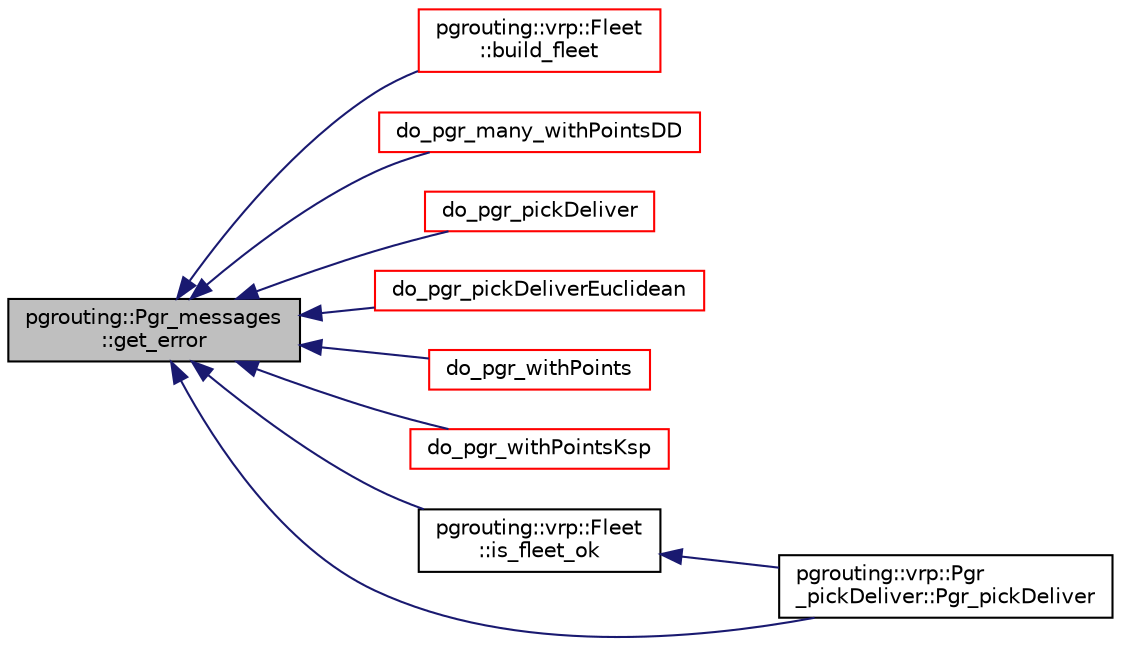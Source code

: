 digraph "pgrouting::Pgr_messages::get_error"
{
  edge [fontname="Helvetica",fontsize="10",labelfontname="Helvetica",labelfontsize="10"];
  node [fontname="Helvetica",fontsize="10",shape=record];
  rankdir="LR";
  Node15 [label="pgrouting::Pgr_messages\l::get_error",height=0.2,width=0.4,color="black", fillcolor="grey75", style="filled", fontcolor="black"];
  Node15 -> Node16 [dir="back",color="midnightblue",fontsize="10",style="solid",fontname="Helvetica"];
  Node16 [label="pgrouting::vrp::Fleet\l::build_fleet",height=0.2,width=0.4,color="red", fillcolor="white", style="filled",URL="$classpgrouting_1_1vrp_1_1Fleet.html#a84505248f08d5fee3859ebc953a3952e",tooltip="build the fleet "];
  Node15 -> Node18 [dir="back",color="midnightblue",fontsize="10",style="solid",fontname="Helvetica"];
  Node18 [label="do_pgr_many_withPointsDD",height=0.2,width=0.4,color="red", fillcolor="white", style="filled",URL="$withPoints__dd__driver_8h.html#a9072c7cdc9f6a0533c81fce96a11f580"];
  Node15 -> Node21 [dir="back",color="midnightblue",fontsize="10",style="solid",fontname="Helvetica"];
  Node21 [label="do_pgr_pickDeliver",height=0.2,width=0.4,color="red", fillcolor="white", style="filled",URL="$pickDeliver__driver_8h.html#a06ef15d03d851e390ca5c6572fc92091"];
  Node15 -> Node24 [dir="back",color="midnightblue",fontsize="10",style="solid",fontname="Helvetica"];
  Node24 [label="do_pgr_pickDeliverEuclidean",height=0.2,width=0.4,color="red", fillcolor="white", style="filled",URL="$pickDeliverEuclidean__driver_8h.html#a53635cc50e8e7d8107be4bbee505b3f7"];
  Node15 -> Node27 [dir="back",color="midnightblue",fontsize="10",style="solid",fontname="Helvetica"];
  Node27 [label="do_pgr_withPoints",height=0.2,width=0.4,color="red", fillcolor="white", style="filled",URL="$withPoints__driver_8h.html#a21c2758706c9735f75143b96fe93defd"];
  Node15 -> Node30 [dir="back",color="midnightblue",fontsize="10",style="solid",fontname="Helvetica"];
  Node30 [label="do_pgr_withPointsKsp",height=0.2,width=0.4,color="red", fillcolor="white", style="filled",URL="$withPoints__ksp__driver_8h.html#aa374de107bce7c8ad6bdefdc60cd94ae"];
  Node15 -> Node33 [dir="back",color="midnightblue",fontsize="10",style="solid",fontname="Helvetica"];
  Node33 [label="pgrouting::vrp::Fleet\l::is_fleet_ok",height=0.2,width=0.4,color="black", fillcolor="white", style="filled",URL="$classpgrouting_1_1vrp_1_1Fleet.html#a7e6db8641aa5268705f7c1e77ad6afff"];
  Node33 -> Node34 [dir="back",color="midnightblue",fontsize="10",style="solid",fontname="Helvetica"];
  Node34 [label="pgrouting::vrp::Pgr\l_pickDeliver::Pgr_pickDeliver",height=0.2,width=0.4,color="black", fillcolor="white", style="filled",URL="$classpgrouting_1_1vrp_1_1Pgr__pickDeliver.html#adb8cc9394dc91b88dee7cb5010c57a4e",tooltip="Constructor for the matrix version. "];
  Node15 -> Node34 [dir="back",color="midnightblue",fontsize="10",style="solid",fontname="Helvetica"];
}
